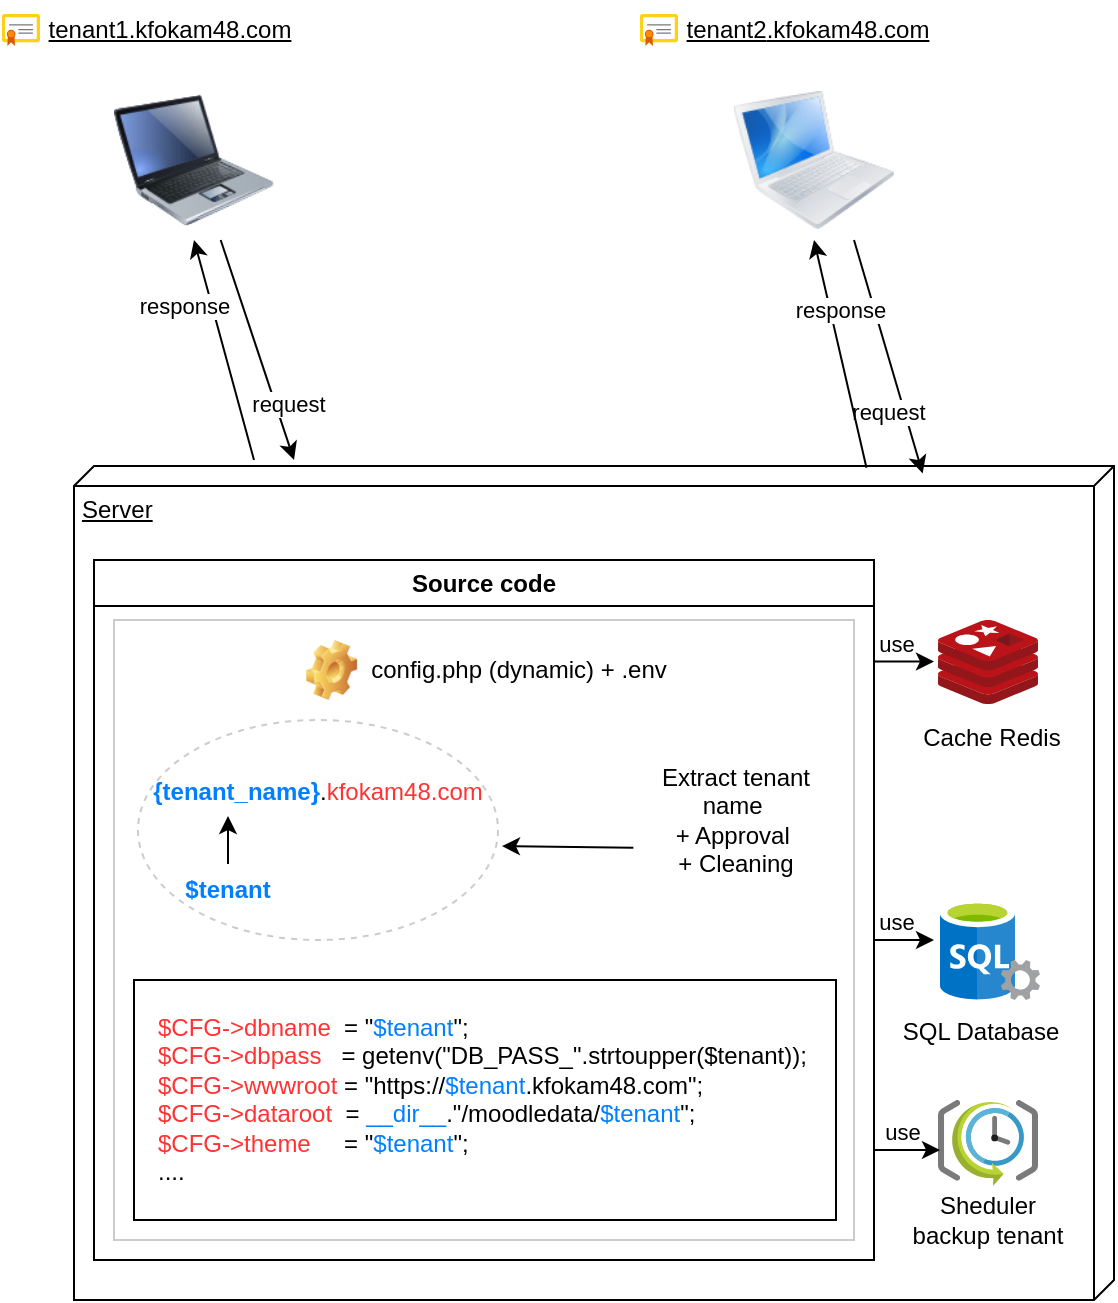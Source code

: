 <mxfile version="26.1.1">
  <diagram name="Page-1" id="ge7D1yINWe-RWGV0IXtk">
    <mxGraphModel dx="758" dy="418" grid="1" gridSize="10" guides="1" tooltips="1" connect="1" arrows="1" fold="1" page="1" pageScale="1" pageWidth="827" pageHeight="1169" math="0" shadow="0">
      <root>
        <mxCell id="0" />
        <mxCell id="1" parent="0" />
        <mxCell id="9J8Sa_pjValASLdkcOcv-4" value="" style="image;html=1;image=img/lib/clip_art/computers/Laptop_128x128.png" vertex="1" parent="1">
          <mxGeometry x="190" y="50" width="80" height="80" as="geometry" />
        </mxCell>
        <mxCell id="9J8Sa_pjValASLdkcOcv-7" value="" style="image;html=1;image=img/lib/clip_art/computers/MacBook_128x128.png" vertex="1" parent="1">
          <mxGeometry x="500" y="50" width="80" height="80" as="geometry" />
        </mxCell>
        <mxCell id="9J8Sa_pjValASLdkcOcv-9" value="&lt;u&gt;tenant1.kfokam48.com&lt;/u&gt;" style="text;html=1;align=center;verticalAlign=middle;whiteSpace=wrap;rounded=0;" vertex="1" parent="1">
          <mxGeometry x="153" y="10" width="130" height="30" as="geometry" />
        </mxCell>
        <mxCell id="9J8Sa_pjValASLdkcOcv-11" value="&lt;u&gt;tenant2&lt;span style=&quot;background-color: transparent; color: light-dark(rgb(0, 0, 0), rgb(255, 255, 255));&quot;&gt;.kfokam48.com&lt;/span&gt;&lt;/u&gt;" style="text;html=1;align=center;verticalAlign=middle;whiteSpace=wrap;rounded=0;" vertex="1" parent="1">
          <mxGeometry x="472" y="10" width="130" height="30" as="geometry" />
        </mxCell>
        <mxCell id="9J8Sa_pjValASLdkcOcv-15" value="Server" style="verticalAlign=top;align=left;spacingTop=8;spacingLeft=2;spacingRight=12;shape=cube;size=10;direction=south;fontStyle=4;html=1;whiteSpace=wrap;" vertex="1" parent="1">
          <mxGeometry x="170" y="243" width="520" height="417" as="geometry" />
        </mxCell>
        <mxCell id="9J8Sa_pjValASLdkcOcv-25" value="Source code" style="swimlane;whiteSpace=wrap;html=1;" vertex="1" parent="1">
          <mxGeometry x="180" y="290" width="390" height="350" as="geometry">
            <mxRectangle x="180" y="290" width="110" height="30" as="alternateBounds" />
          </mxGeometry>
        </mxCell>
        <mxCell id="9J8Sa_pjValASLdkcOcv-30" value="" style="rounded=0;whiteSpace=wrap;html=1;strokeColor=#CCCCCC;" vertex="1" parent="1">
          <mxGeometry x="190" y="320" width="370" height="310" as="geometry" />
        </mxCell>
        <mxCell id="9J8Sa_pjValASLdkcOcv-31" value="" style="shape=image;html=1;verticalLabelPosition=bottom;verticalAlign=top;imageAspect=1;aspect=fixed;image=img/clipart/Gear_128x128.png" vertex="1" parent="1">
          <mxGeometry x="286" y="330" width="25.57" height="30" as="geometry" />
        </mxCell>
        <mxCell id="9J8Sa_pjValASLdkcOcv-32" value="config.php (dynamic) + .env" style="text;html=1;align=center;verticalAlign=middle;whiteSpace=wrap;rounded=0;" vertex="1" parent="1">
          <mxGeometry x="316" y="330" width="153" height="30" as="geometry" />
        </mxCell>
        <mxCell id="9J8Sa_pjValASLdkcOcv-40" value="" style="ellipse;whiteSpace=wrap;html=1;dashed=1;strokeColor=#CCCCCC;" vertex="1" parent="1">
          <mxGeometry x="202" y="370" width="180" height="110" as="geometry" />
        </mxCell>
        <mxCell id="9J8Sa_pjValASLdkcOcv-41" value="&lt;font style=&quot;color: rgb(0, 127, 255);&quot;&gt;&lt;b&gt;$tenant&lt;/b&gt;&lt;/font&gt;" style="text;html=1;align=center;verticalAlign=middle;whiteSpace=wrap;rounded=0;" vertex="1" parent="1">
          <mxGeometry x="217" y="444" width="60" height="22" as="geometry" />
        </mxCell>
        <mxCell id="9J8Sa_pjValASLdkcOcv-42" value="&lt;h1 style=&quot;text-align: left; margin-top: 0px;&quot;&gt;&lt;span style=&quot;font-size: 12px;&quot;&gt;&lt;font style=&quot;color: rgb(0, 127, 255);&quot;&gt;{tenant_name}&lt;/font&gt;&lt;/span&gt;&lt;span style=&quot;font-size: 12px; font-weight: 400;&quot;&gt;.&lt;font style=&quot;color: rgb(255, 51, 51);&quot;&gt;kfokam48.com&lt;/font&gt;&lt;/span&gt;&lt;/h1&gt;" style="text;html=1;align=center;verticalAlign=middle;whiteSpace=wrap;rounded=0;" vertex="1" parent="1">
          <mxGeometry x="207" y="400" width="170" height="20" as="geometry" />
        </mxCell>
        <mxCell id="9J8Sa_pjValASLdkcOcv-43" value="" style="endArrow=classic;html=1;rounded=0;exitX=0.5;exitY=0;exitDx=0;exitDy=0;" edge="1" parent="1">
          <mxGeometry width="50" height="50" relative="1" as="geometry">
            <mxPoint x="247" y="442" as="sourcePoint" />
            <mxPoint x="247" y="418" as="targetPoint" />
          </mxGeometry>
        </mxCell>
        <mxCell id="9J8Sa_pjValASLdkcOcv-48" value="Extract tenant name&amp;nbsp;&lt;div&gt;+ Approval&amp;nbsp;&lt;/div&gt;&lt;div&gt;+ Cleaning&lt;/div&gt;" style="text;html=1;align=center;verticalAlign=middle;whiteSpace=wrap;rounded=0;" vertex="1" parent="1">
          <mxGeometry x="451" y="370" width="100" height="100" as="geometry" />
        </mxCell>
        <mxCell id="9J8Sa_pjValASLdkcOcv-49" value="" style="endArrow=classic;html=1;rounded=0;entryX=1.011;entryY=0.573;entryDx=0;entryDy=0;entryPerimeter=0;exitX=-0.013;exitY=0.639;exitDx=0;exitDy=0;exitPerimeter=0;" edge="1" parent="1" source="9J8Sa_pjValASLdkcOcv-48" target="9J8Sa_pjValASLdkcOcv-40">
          <mxGeometry width="50" height="50" relative="1" as="geometry">
            <mxPoint x="420" y="440" as="sourcePoint" />
            <mxPoint x="470" y="390" as="targetPoint" />
          </mxGeometry>
        </mxCell>
        <mxCell id="9J8Sa_pjValASLdkcOcv-50" value="" style="rounded=0;whiteSpace=wrap;html=1;" vertex="1" parent="1">
          <mxGeometry x="200" y="500" width="351" height="120" as="geometry" />
        </mxCell>
        <mxCell id="9J8Sa_pjValASLdkcOcv-52" value="&lt;font style=&quot;color: rgb(255, 51, 51);&quot;&gt;$CFG-&amp;gt;dbname&lt;/font&gt;&amp;nbsp; = &quot;&lt;font style=&quot;color: rgb(0, 127, 255);&quot;&gt;$tenant&lt;/font&gt;&quot;;&lt;div&gt;&lt;font style=&quot;color: rgb(255, 51, 51);&quot;&gt;$CFG-&amp;gt;dbpass&lt;/font&gt;&amp;nbsp; &amp;nbsp;= getenv(&quot;DB_PASS_&quot;.strtoupper($tenant));&lt;/div&gt;&lt;div&gt;&lt;font style=&quot;color: rgb(255, 51, 51);&quot;&gt;$CFG-&amp;gt;wwwroot&lt;/font&gt; = &quot;https://&lt;font style=&quot;color: rgb(0, 127, 255);&quot;&gt;$tenant&lt;/font&gt;.kfokam48.com&quot;;&lt;/div&gt;&lt;div&gt;&lt;font style=&quot;color: rgb(255, 51, 51);&quot;&gt;$CFG-&amp;gt;dataroot&lt;/font&gt;&amp;nbsp; = &lt;font style=&quot;color: rgb(0, 127, 255);&quot;&gt;__dir__&lt;/font&gt;.&quot;/moodledata/&lt;font style=&quot;color: rgb(0, 127, 255);&quot;&gt;$tenant&lt;/font&gt;&quot;;&lt;/div&gt;&lt;div&gt;&lt;font style=&quot;color: rgb(255, 51, 51);&quot;&gt;$CFG-&amp;gt;theme&lt;/font&gt;&amp;nbsp; &amp;nbsp; &amp;nbsp;= &quot;&lt;font style=&quot;color: rgb(0, 127, 255);&quot;&gt;$tenant&lt;/font&gt;&quot;;&lt;/div&gt;&lt;div&gt;....&lt;/div&gt;" style="text;html=1;whiteSpace=wrap;overflow=hidden;rounded=0;" vertex="1" parent="1">
          <mxGeometry x="210" y="510" width="330" height="100" as="geometry" />
        </mxCell>
        <mxCell id="9J8Sa_pjValASLdkcOcv-53" value="" style="endArrow=classic;html=1;rounded=0;" edge="1" parent="1" source="9J8Sa_pjValASLdkcOcv-4">
          <mxGeometry relative="1" as="geometry">
            <mxPoint x="240" y="170" as="sourcePoint" />
            <mxPoint x="280" y="240" as="targetPoint" />
          </mxGeometry>
        </mxCell>
        <mxCell id="9J8Sa_pjValASLdkcOcv-54" value="request" style="edgeLabel;resizable=0;html=1;;align=center;verticalAlign=middle;" connectable="0" vertex="1" parent="9J8Sa_pjValASLdkcOcv-53">
          <mxGeometry relative="1" as="geometry">
            <mxPoint x="15" y="27" as="offset" />
          </mxGeometry>
        </mxCell>
        <mxCell id="9J8Sa_pjValASLdkcOcv-56" value="" style="endArrow=classic;html=1;rounded=0;entryX=0.5;entryY=1;entryDx=0;entryDy=0;" edge="1" parent="1" target="9J8Sa_pjValASLdkcOcv-4">
          <mxGeometry relative="1" as="geometry">
            <mxPoint x="260" y="240" as="sourcePoint" />
            <mxPoint x="240" y="200" as="targetPoint" />
          </mxGeometry>
        </mxCell>
        <mxCell id="9J8Sa_pjValASLdkcOcv-57" value="response" style="edgeLabel;resizable=0;html=1;;align=center;verticalAlign=middle;" connectable="0" vertex="1" parent="9J8Sa_pjValASLdkcOcv-56">
          <mxGeometry relative="1" as="geometry">
            <mxPoint x="-20" y="-22" as="offset" />
          </mxGeometry>
        </mxCell>
        <mxCell id="9J8Sa_pjValASLdkcOcv-58" value="" style="endArrow=classic;html=1;rounded=0;exitX=0.75;exitY=1;exitDx=0;exitDy=0;entryX=0.009;entryY=0.184;entryDx=0;entryDy=0;entryPerimeter=0;" edge="1" parent="1" source="9J8Sa_pjValASLdkcOcv-7" target="9J8Sa_pjValASLdkcOcv-15">
          <mxGeometry relative="1" as="geometry">
            <mxPoint x="281" y="131" as="sourcePoint" />
            <mxPoint x="310" y="250" as="targetPoint" />
          </mxGeometry>
        </mxCell>
        <mxCell id="9J8Sa_pjValASLdkcOcv-59" value="request" style="edgeLabel;resizable=0;html=1;;align=center;verticalAlign=middle;" connectable="0" vertex="1" parent="9J8Sa_pjValASLdkcOcv-58">
          <mxGeometry relative="1" as="geometry">
            <mxPoint y="27" as="offset" />
          </mxGeometry>
        </mxCell>
        <mxCell id="9J8Sa_pjValASLdkcOcv-60" value="" style="endArrow=classic;html=1;rounded=0;entryX=0.5;entryY=1;entryDx=0;entryDy=0;exitX=0.002;exitY=0.238;exitDx=0;exitDy=0;exitPerimeter=0;" edge="1" parent="1" source="9J8Sa_pjValASLdkcOcv-15" target="9J8Sa_pjValASLdkcOcv-7">
          <mxGeometry relative="1" as="geometry">
            <mxPoint x="444" y="243" as="sourcePoint" />
            <mxPoint x="414" y="133" as="targetPoint" />
          </mxGeometry>
        </mxCell>
        <mxCell id="9J8Sa_pjValASLdkcOcv-61" value="response" style="edgeLabel;resizable=0;html=1;;align=center;verticalAlign=middle;" connectable="0" vertex="1" parent="9J8Sa_pjValASLdkcOcv-60">
          <mxGeometry relative="1" as="geometry">
            <mxPoint y="-22" as="offset" />
          </mxGeometry>
        </mxCell>
        <mxCell id="9J8Sa_pjValASLdkcOcv-62" value="" style="image;sketch=0;aspect=fixed;html=1;points=[];align=center;fontSize=12;image=img/lib/mscae/Certificate.svg;" vertex="1" parent="1">
          <mxGeometry x="133.95" y="17" width="19.05" height="16" as="geometry" />
        </mxCell>
        <mxCell id="9J8Sa_pjValASLdkcOcv-63" value="" style="image;sketch=0;aspect=fixed;html=1;points=[];align=center;fontSize=12;image=img/lib/mscae/Certificate.svg;" vertex="1" parent="1">
          <mxGeometry x="452.95" y="17" width="19.05" height="16" as="geometry" />
        </mxCell>
        <mxCell id="9J8Sa_pjValASLdkcOcv-65" value="Cache Redis" style="text;html=1;align=center;verticalAlign=middle;whiteSpace=wrap;rounded=0;" vertex="1" parent="1">
          <mxGeometry x="588.5" y="368" width="80" height="22" as="geometry" />
        </mxCell>
        <mxCell id="9J8Sa_pjValASLdkcOcv-71" value="" style="image;sketch=0;aspect=fixed;html=1;points=[];align=center;fontSize=12;image=img/lib/mscae/Cache_Redis_Product.svg;" vertex="1" parent="1">
          <mxGeometry x="602" y="320" width="50" height="42" as="geometry" />
        </mxCell>
        <mxCell id="9J8Sa_pjValASLdkcOcv-72" value="" style="image;sketch=0;aspect=fixed;html=1;points=[];align=center;fontSize=12;image=img/lib/mscae/SQL_Servers.svg;" vertex="1" parent="1">
          <mxGeometry x="603" y="460" width="50" height="50" as="geometry" />
        </mxCell>
        <mxCell id="9J8Sa_pjValASLdkcOcv-74" value="" style="image;sketch=0;aspect=fixed;html=1;points=[];align=center;fontSize=12;image=img/lib/mscae/SchedulerJobCollection.svg;" vertex="1" parent="1">
          <mxGeometry x="602" y="560" width="50" height="43" as="geometry" />
        </mxCell>
        <mxCell id="9J8Sa_pjValASLdkcOcv-75" value="Sheduler backup tenant" style="text;html=1;align=center;verticalAlign=middle;whiteSpace=wrap;rounded=0;" vertex="1" parent="1">
          <mxGeometry x="587" y="610" width="80" height="20" as="geometry" />
        </mxCell>
        <mxCell id="9J8Sa_pjValASLdkcOcv-76" value="SQL Database" style="text;html=1;align=center;verticalAlign=middle;whiteSpace=wrap;rounded=0;" vertex="1" parent="1">
          <mxGeometry x="580" y="516" width="87" height="20" as="geometry" />
        </mxCell>
        <mxCell id="9J8Sa_pjValASLdkcOcv-77" value="" style="endArrow=classic;html=1;rounded=0;" edge="1" parent="1">
          <mxGeometry relative="1" as="geometry">
            <mxPoint x="570" y="480" as="sourcePoint" />
            <mxPoint x="600" y="480" as="targetPoint" />
            <Array as="points">
              <mxPoint x="580" y="480" />
            </Array>
          </mxGeometry>
        </mxCell>
        <mxCell id="9J8Sa_pjValASLdkcOcv-78" value="use" style="edgeLabel;resizable=0;html=1;;align=center;verticalAlign=middle;" connectable="0" vertex="1" parent="9J8Sa_pjValASLdkcOcv-77">
          <mxGeometry relative="1" as="geometry">
            <mxPoint x="-4" y="-9" as="offset" />
          </mxGeometry>
        </mxCell>
        <mxCell id="9J8Sa_pjValASLdkcOcv-79" value="" style="endArrow=classic;html=1;rounded=0;" edge="1" parent="1">
          <mxGeometry relative="1" as="geometry">
            <mxPoint x="570" y="585" as="sourcePoint" />
            <mxPoint x="603" y="585" as="targetPoint" />
            <Array as="points">
              <mxPoint x="580" y="585" />
            </Array>
          </mxGeometry>
        </mxCell>
        <mxCell id="9J8Sa_pjValASLdkcOcv-80" value="use" style="edgeLabel;resizable=0;html=1;;align=center;verticalAlign=middle;" connectable="0" vertex="1" parent="9J8Sa_pjValASLdkcOcv-79">
          <mxGeometry relative="1" as="geometry">
            <mxPoint x="-3" y="-9" as="offset" />
          </mxGeometry>
        </mxCell>
        <mxCell id="9J8Sa_pjValASLdkcOcv-81" value="" style="endArrow=classic;html=1;rounded=0;" edge="1" parent="1">
          <mxGeometry relative="1" as="geometry">
            <mxPoint x="570" y="340.76" as="sourcePoint" />
            <mxPoint x="600" y="340.76" as="targetPoint" />
            <Array as="points">
              <mxPoint x="580" y="340.76" />
            </Array>
          </mxGeometry>
        </mxCell>
        <mxCell id="9J8Sa_pjValASLdkcOcv-82" value="use" style="edgeLabel;resizable=0;html=1;;align=center;verticalAlign=middle;" connectable="0" vertex="1" parent="9J8Sa_pjValASLdkcOcv-81">
          <mxGeometry relative="1" as="geometry">
            <mxPoint x="-4" y="-9" as="offset" />
          </mxGeometry>
        </mxCell>
      </root>
    </mxGraphModel>
  </diagram>
</mxfile>
